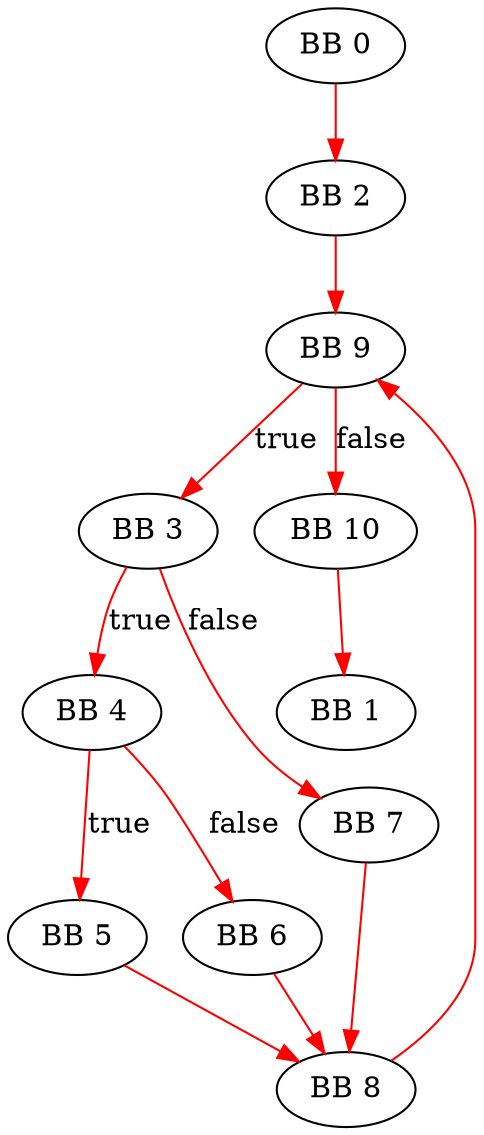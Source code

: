 Digraph G{
0 [label="BB 0" shape=ellipse]
0 -> 2 [color=red label=""]
2 [label="BB 2" shape=ellipse]
2 -> 9 [color=red label=""]
3 [label="BB 3" shape=ellipse]
3 -> 4 [color=red label="true"]
3 -> 7 [color=red label="false"]
4 [label="BB 4" shape=ellipse]
4 -> 5 [color=red label="true"]
4 -> 6 [color=red label="false"]
5 [label="BB 5" shape=ellipse]
5 -> 8 [color=red label=""]
6 [label="BB 6" shape=ellipse]
6 -> 8 [color=red label=""]
7 [label="BB 7" shape=ellipse]
7 -> 8 [color=red label=""]
8 [label="BB 8" shape=ellipse]
8 -> 9 [color=red label=""]
9 [label="BB 9" shape=ellipse]
9 -> 3 [color=red label="true"]
9 -> 10 [color=red label="false"]
10 [label="BB 10" shape=ellipse]
10 -> 1 [color=red label=""]
1 [label="BB 1" shape=ellipse]
}
